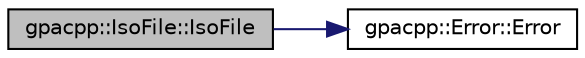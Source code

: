 digraph "gpacpp::IsoFile::IsoFile"
{
 // INTERACTIVE_SVG=YES
  edge [fontname="Helvetica",fontsize="10",labelfontname="Helvetica",labelfontsize="10"];
  node [fontname="Helvetica",fontsize="10",shape=record];
  rankdir="LR";
  Node1 [label="gpacpp::IsoFile::IsoFile",height=0.2,width=0.4,color="black", fillcolor="grey75", style="filled", fontcolor="black"];
  Node1 -> Node2 [color="midnightblue",fontsize="10",style="solid",fontname="Helvetica"];
  Node2 [label="gpacpp::Error::Error",height=0.2,width=0.4,color="black", fillcolor="white", style="filled",URL="$classgpacpp_1_1_error.html#ac371ade2901117e0aad7fad6b6836dee"];
}
